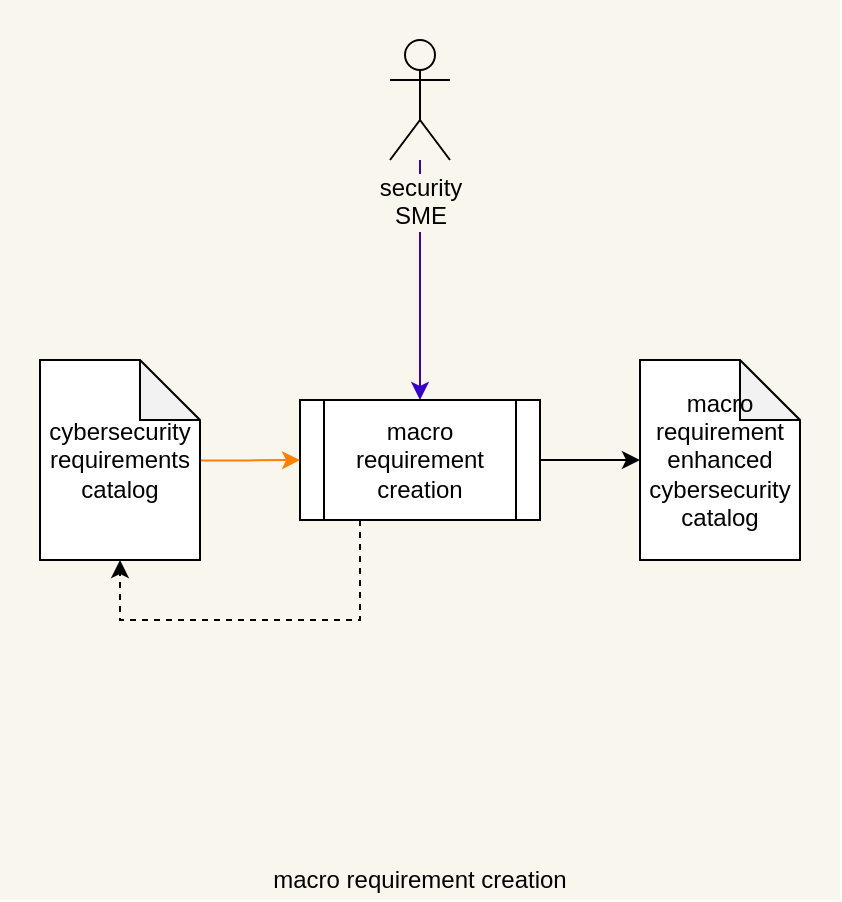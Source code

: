 <mxfile version="26.0.4">
  <diagram id="E2ULkJl6go0xUk4_vNiQ" name="Page-1">
    <mxGraphModel dx="2020" dy="1320" grid="1" gridSize="10" guides="1" tooltips="1" connect="1" arrows="1" fold="1" page="0" pageScale="1" pageWidth="1100" pageHeight="850" math="0" shadow="0">
      <root>
        <mxCell id="0" />
        <mxCell id="1" parent="0" />
        <mxCell id="T9uYkhnXP1cCb1YAXDwV-2" value="" style="rounded=0;whiteSpace=wrap;html=1;fillColor=#f9f7ed;strokeColor=none;" parent="1" vertex="1">
          <mxGeometry x="210" y="170" width="420" height="450" as="geometry" />
        </mxCell>
        <mxCell id="H5XpePlX6ZwJJM3T6B_w-3" style="edgeStyle=orthogonalEdgeStyle;rounded=0;orthogonalLoop=1;jettySize=auto;html=1;exitX=0.25;exitY=1;exitDx=0;exitDy=0;entryX=0.5;entryY=1;entryDx=0;entryDy=0;entryPerimeter=0;dashed=1;" parent="1" source="XKbH0hADGiryWMfeD4Mq-48" target="H5XpePlX6ZwJJM3T6B_w-1" edge="1">
          <mxGeometry relative="1" as="geometry">
            <Array as="points">
              <mxPoint x="390" y="480" />
              <mxPoint x="270" y="480" />
            </Array>
          </mxGeometry>
        </mxCell>
        <mxCell id="XKbH0hADGiryWMfeD4Mq-40" style="edgeStyle=orthogonalEdgeStyle;rounded=0;orthogonalLoop=1;jettySize=auto;html=1;entryX=0.5;entryY=0;entryDx=0;entryDy=0;fillColor=#6a00ff;strokeColor=#3700CC;" parent="1" source="XKbH0hADGiryWMfeD4Mq-7" target="XKbH0hADGiryWMfeD4Mq-48" edge="1">
          <mxGeometry relative="1" as="geometry">
            <mxPoint x="465" y="250" as="sourcePoint" />
            <Array as="points">
              <mxPoint x="420" y="260" />
              <mxPoint x="420" y="260" />
            </Array>
          </mxGeometry>
        </mxCell>
        <mxCell id="XKbH0hADGiryWMfeD4Mq-7" value="&lt;span style=&quot;&quot;&gt;security&lt;br&gt;SME&lt;/span&gt;" style="shape=umlActor;verticalLabelPosition=bottom;labelBackgroundColor=#F9F7ED;verticalAlign=top;html=1;outlineConnect=0;fillColor=none;" parent="1" vertex="1">
          <mxGeometry x="405" y="190" width="30" height="60" as="geometry" />
        </mxCell>
        <mxCell id="XKbH0hADGiryWMfeD4Mq-24" style="edgeStyle=orthogonalEdgeStyle;rounded=0;orthogonalLoop=1;jettySize=auto;html=1;entryX=0;entryY=0.5;entryDx=0;entryDy=0;exitX=1;exitY=0.5;exitDx=0;exitDy=0;entryPerimeter=0;" parent="1" source="XKbH0hADGiryWMfeD4Mq-48" target="8ABmSXp1aVmwxvK26rjk-1" edge="1">
          <mxGeometry relative="1" as="geometry">
            <mxPoint x="650" y="390" as="sourcePoint" />
          </mxGeometry>
        </mxCell>
        <mxCell id="XKbH0hADGiryWMfeD4Mq-48" value="macro requirement creation" style="shape=process;whiteSpace=wrap;html=1;backgroundOutline=1;" parent="1" vertex="1">
          <mxGeometry x="360" y="370" width="120" height="60" as="geometry" />
        </mxCell>
        <mxCell id="H5XpePlX6ZwJJM3T6B_w-2" style="edgeStyle=orthogonalEdgeStyle;rounded=0;orthogonalLoop=1;jettySize=auto;html=1;exitX=1.001;exitY=0.502;exitDx=0;exitDy=0;exitPerimeter=0;entryX=0;entryY=0.5;entryDx=0;entryDy=0;strokeColor=#FF8000;" parent="1" source="H5XpePlX6ZwJJM3T6B_w-1" target="XKbH0hADGiryWMfeD4Mq-48" edge="1">
          <mxGeometry relative="1" as="geometry" />
        </mxCell>
        <mxCell id="H5XpePlX6ZwJJM3T6B_w-1" value="cybersecurity requirements catalog" style="shape=note;whiteSpace=wrap;html=1;backgroundOutline=1;darkOpacity=0.05;" parent="1" vertex="1">
          <mxGeometry x="230" y="350" width="80" height="100" as="geometry" />
        </mxCell>
        <mxCell id="T9uYkhnXP1cCb1YAXDwV-4" value="macro requirement creation" style="text;html=1;strokeColor=none;fillColor=none;align=center;verticalAlign=middle;whiteSpace=wrap;rounded=0;" parent="1" vertex="1">
          <mxGeometry x="210" y="600" width="420" height="20" as="geometry" />
        </mxCell>
        <mxCell id="8ABmSXp1aVmwxvK26rjk-1" value="macro requirement enhanced&lt;div&gt;cybersecurity catalog&lt;/div&gt;" style="shape=note;whiteSpace=wrap;html=1;backgroundOutline=1;darkOpacity=0.05;" parent="1" vertex="1">
          <mxGeometry x="530" y="350" width="80" height="100" as="geometry" />
        </mxCell>
      </root>
    </mxGraphModel>
  </diagram>
</mxfile>
